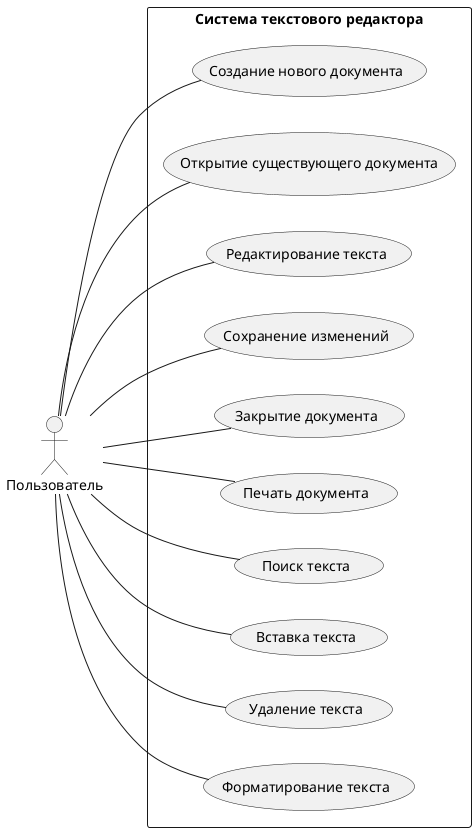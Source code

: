 @startuml
left to right direction
actor Пользователь
rectangle "Система текстового редактора" {
  Пользователь -- (Создание нового документа)
  Пользователь -- (Открытие существующего документа)
  Пользователь -- (Редактирование текста)
  Пользователь -- (Сохранение изменений)
  Пользователь -- (Закрытие документа)
  Пользователь -- (Печать документа)
  Пользователь -- (Поиск текста)
  Пользователь -- (Вставка текста)
  Пользователь -- (Удаление текста)
  Пользователь -- (Форматирование текста)
}
@enduml
